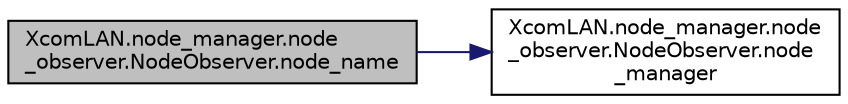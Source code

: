 digraph "XcomLAN.node_manager.node_observer.NodeObserver.node_name"
{
 // LATEX_PDF_SIZE
  edge [fontname="Helvetica",fontsize="10",labelfontname="Helvetica",labelfontsize="10"];
  node [fontname="Helvetica",fontsize="10",shape=record];
  rankdir="LR";
  Node1 [label="XcomLAN.node_manager.node\l_observer.NodeObserver.node_name",height=0.2,width=0.4,color="black", fillcolor="grey75", style="filled", fontcolor="black",tooltip=" "];
  Node1 -> Node2 [color="midnightblue",fontsize="10",style="solid",fontname="Helvetica"];
  Node2 [label="XcomLAN.node_manager.node\l_observer.NodeObserver.node\l_manager",height=0.2,width=0.4,color="black", fillcolor="white", style="filled",URL="$db/dda/class_xcom_l_a_n_1_1node__manager_1_1node__observer_1_1_node_observer.html#a23807848c8c2b606647023e5b24a0f22",tooltip=" "];
}
